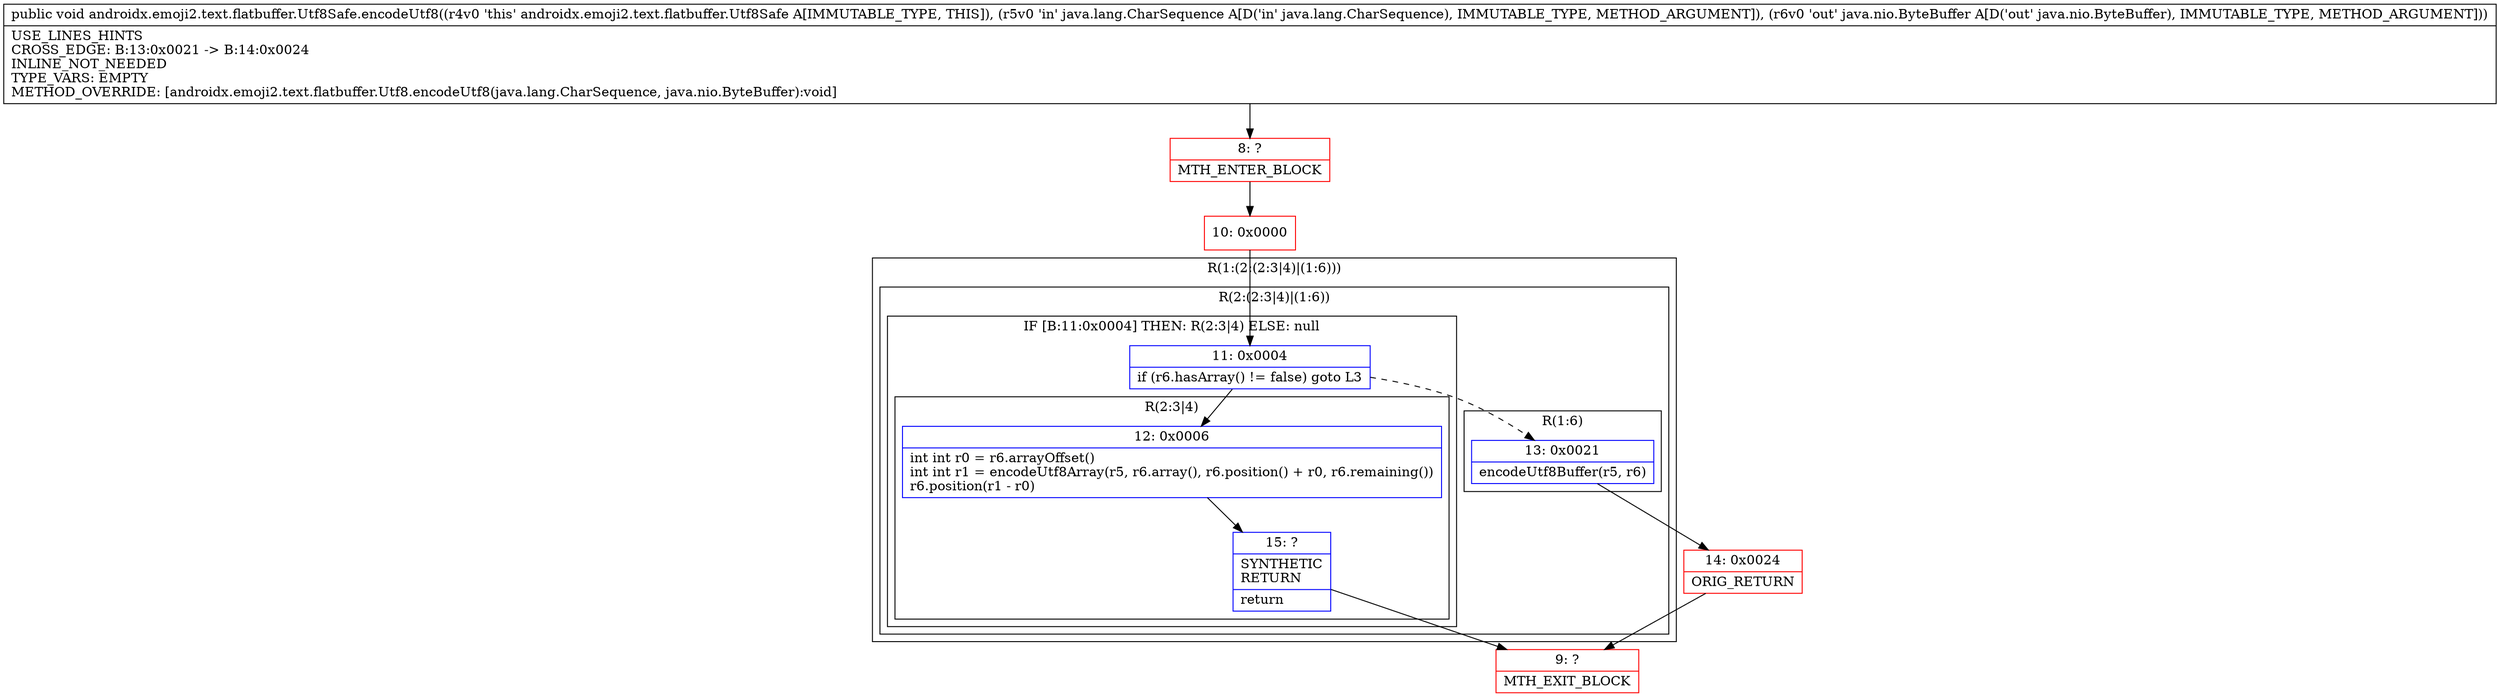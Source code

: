 digraph "CFG forandroidx.emoji2.text.flatbuffer.Utf8Safe.encodeUtf8(Ljava\/lang\/CharSequence;Ljava\/nio\/ByteBuffer;)V" {
subgraph cluster_Region_1967064991 {
label = "R(1:(2:(2:3|4)|(1:6)))";
node [shape=record,color=blue];
subgraph cluster_Region_1927840382 {
label = "R(2:(2:3|4)|(1:6))";
node [shape=record,color=blue];
subgraph cluster_IfRegion_620583577 {
label = "IF [B:11:0x0004] THEN: R(2:3|4) ELSE: null";
node [shape=record,color=blue];
Node_11 [shape=record,label="{11\:\ 0x0004|if (r6.hasArray() != false) goto L3\l}"];
subgraph cluster_Region_314394764 {
label = "R(2:3|4)";
node [shape=record,color=blue];
Node_12 [shape=record,label="{12\:\ 0x0006|int int r0 = r6.arrayOffset()\lint int r1 = encodeUtf8Array(r5, r6.array(), r6.position() + r0, r6.remaining())\lr6.position(r1 \- r0)\l}"];
Node_15 [shape=record,label="{15\:\ ?|SYNTHETIC\lRETURN\l|return\l}"];
}
}
subgraph cluster_Region_2039273134 {
label = "R(1:6)";
node [shape=record,color=blue];
Node_13 [shape=record,label="{13\:\ 0x0021|encodeUtf8Buffer(r5, r6)\l}"];
}
}
}
Node_8 [shape=record,color=red,label="{8\:\ ?|MTH_ENTER_BLOCK\l}"];
Node_10 [shape=record,color=red,label="{10\:\ 0x0000}"];
Node_9 [shape=record,color=red,label="{9\:\ ?|MTH_EXIT_BLOCK\l}"];
Node_14 [shape=record,color=red,label="{14\:\ 0x0024|ORIG_RETURN\l}"];
MethodNode[shape=record,label="{public void androidx.emoji2.text.flatbuffer.Utf8Safe.encodeUtf8((r4v0 'this' androidx.emoji2.text.flatbuffer.Utf8Safe A[IMMUTABLE_TYPE, THIS]), (r5v0 'in' java.lang.CharSequence A[D('in' java.lang.CharSequence), IMMUTABLE_TYPE, METHOD_ARGUMENT]), (r6v0 'out' java.nio.ByteBuffer A[D('out' java.nio.ByteBuffer), IMMUTABLE_TYPE, METHOD_ARGUMENT]))  | USE_LINES_HINTS\lCROSS_EDGE: B:13:0x0021 \-\> B:14:0x0024\lINLINE_NOT_NEEDED\lTYPE_VARS: EMPTY\lMETHOD_OVERRIDE: [androidx.emoji2.text.flatbuffer.Utf8.encodeUtf8(java.lang.CharSequence, java.nio.ByteBuffer):void]\l}"];
MethodNode -> Node_8;Node_11 -> Node_12;
Node_11 -> Node_13[style=dashed];
Node_12 -> Node_15;
Node_15 -> Node_9;
Node_13 -> Node_14;
Node_8 -> Node_10;
Node_10 -> Node_11;
Node_14 -> Node_9;
}

